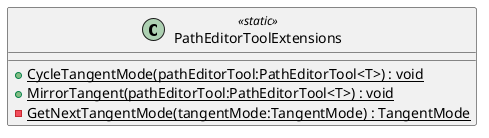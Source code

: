@startuml
class PathEditorToolExtensions <<static>> {
    + {static} CycleTangentMode(pathEditorTool:PathEditorTool<T>) : void
    + {static} MirrorTangent(pathEditorTool:PathEditorTool<T>) : void
    - {static} GetNextTangentMode(tangentMode:TangentMode) : TangentMode
}
@enduml
